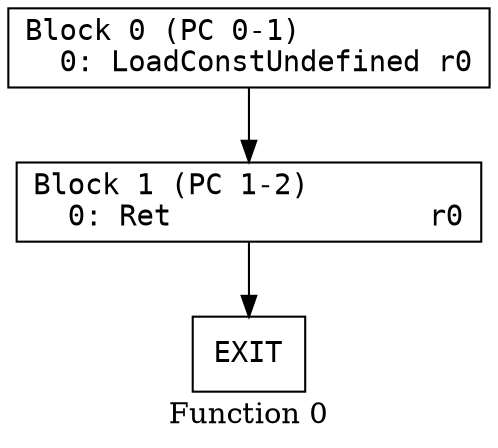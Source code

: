 // Function 0 from cjs_v96
// Generated from data/cjs_v96.dot

digraph {
  rankdir=TB;
  node [shape=box, fontname="monospace"];

  label = "Function 0";
  style = filled;
  color = lightgrey;

  f0_n0 [ label = "Block 0 (PC 0-1)\l  0: LoadConstUndefined r0\l" ]
  f0_n1 [ label = "Block 1 (PC 1-2)\l  0: Ret               r0\l" ]
  f0_n2 [ label = "EXIT" ]

  f0_n0 -> f0_n1
  f0_n1 -> f0_n2
}
